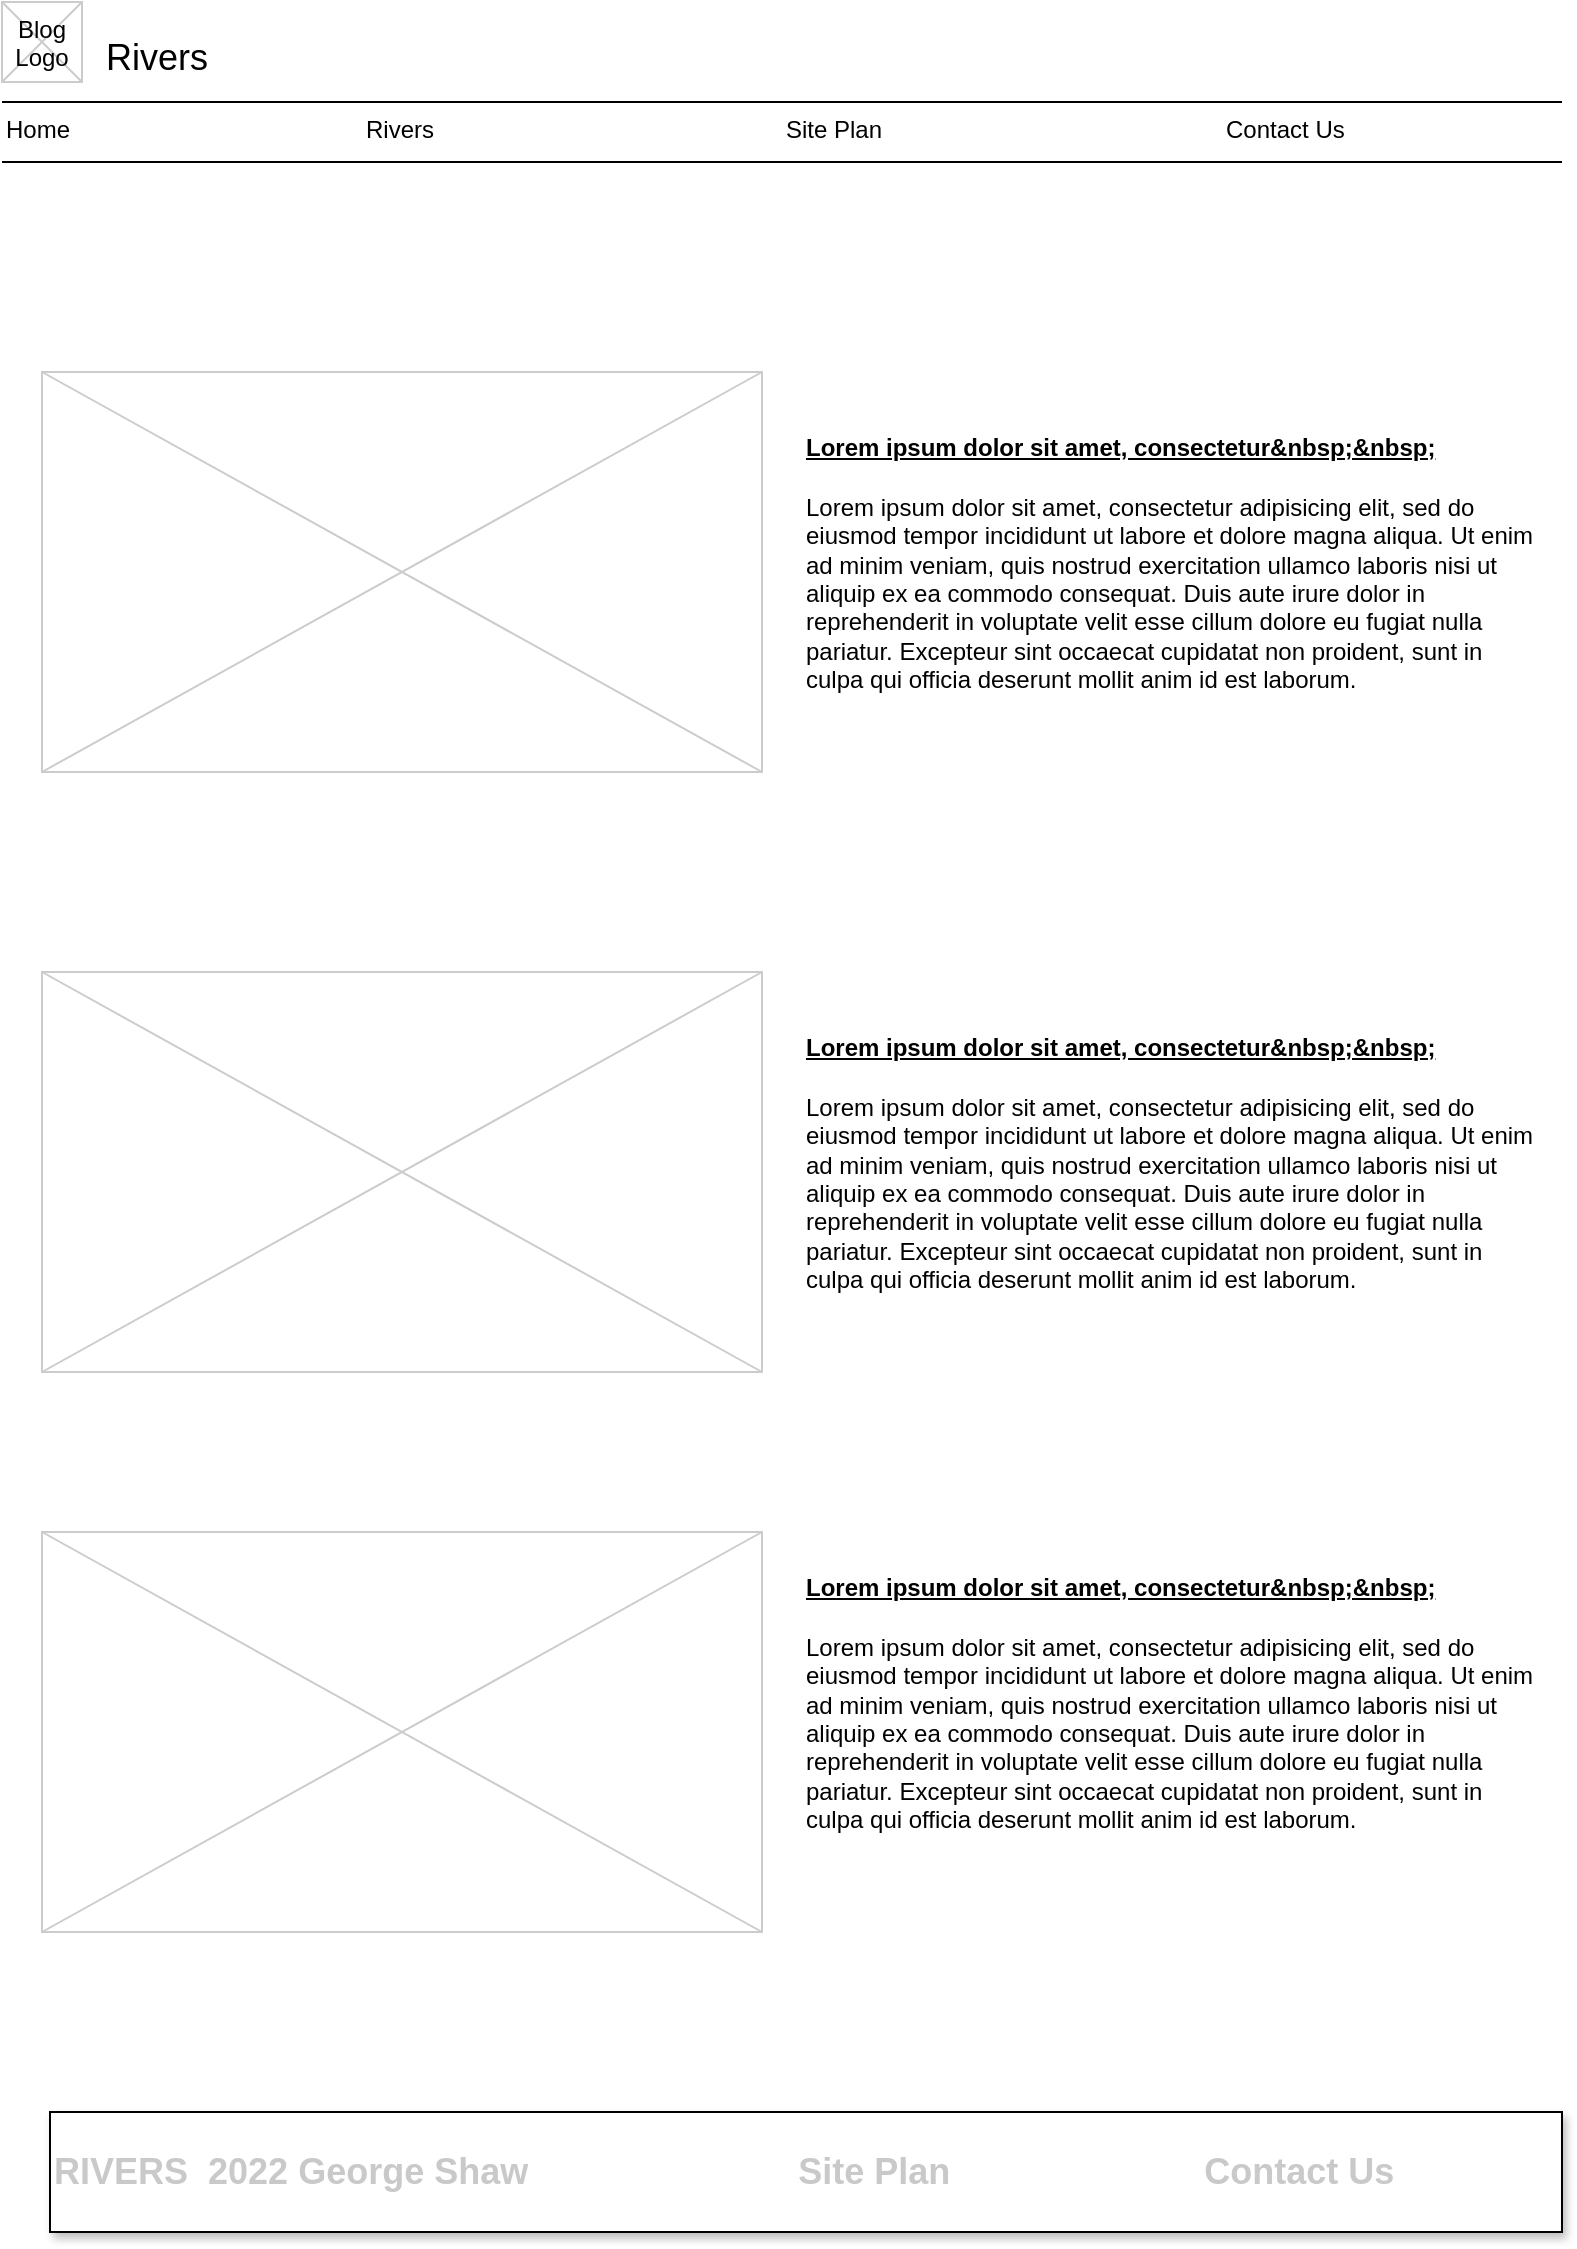 <mxfile version="20.3.0" type="device"><diagram name="Page-1" id="f1b7ffb7-ca1e-a977-7cf5-a751b3c06c05"><mxGraphModel dx="1102" dy="865" grid="1" gridSize="11" guides="1" tooltips="1" connect="1" arrows="1" fold="1" page="1" pageScale="1" pageWidth="826" pageHeight="1169" background="none" math="0" shadow="0"><root><mxCell id="0"/><mxCell id="1" parent="0"/><mxCell id="2" value="Rivers" style="text;spacingTop=-5;fontSize=18;fontStyle=0" parent="1" vertex="1"><mxGeometry x="70" y="30" width="230" height="20" as="geometry"/></mxCell><mxCell id="3" value="" style="line;strokeWidth=1" parent="1" vertex="1"><mxGeometry x="20" y="60" width="780" height="10" as="geometry"/></mxCell><mxCell id="4" value="" style="line;strokeWidth=1" parent="1" vertex="1"><mxGeometry x="20" y="90" width="780" height="10" as="geometry"/></mxCell><mxCell id="5" value="Home" style="text;spacingTop=-5;" parent="1" vertex="1"><mxGeometry x="20" y="70.0" width="30" height="20" as="geometry"/></mxCell><mxCell id="6" value="Rivers" style="text;spacingTop=-5;" parent="1" vertex="1"><mxGeometry x="200.0" y="70.0" width="30" height="20" as="geometry"/></mxCell><mxCell id="9" value="&#10;&#10;Lorem ipsum dolor sit amet, consectetur adipisicing elit, sed do eiusmod tempor incididunt ut labore et dolore magna aliqua. Ut enim ad minim veniam, quis nostrud exercitation ullamco laboris nisi ut aliquip ex ea commodo consequat. Duis aute irure dolor in reprehenderit in voluptate velit esse cillum dolore eu fugiat nulla pariatur. Excepteur sint occaecat cupidatat non proident, sunt in culpa qui officia deserunt mollit anim id est laborum.&#10;" style="text;spacingTop=-5;whiteSpace=wrap;align=left;fontStyle=0;shadow=1;" parent="1" vertex="1"><mxGeometry x="420" y="230" width="370" height="130" as="geometry"/></mxCell><mxCell id="20" value="" style="verticalLabelPosition=bottom;verticalAlign=top;strokeWidth=1;shape=mxgraph.mockup.graphics.iconGrid;strokeColor=#CCCCCC;gridSize=1,1;" parent="1" vertex="1"><mxGeometry x="20" y="15" width="40" height="40" as="geometry"/></mxCell><mxCell id="21" value="Blog &#10;Logo" style="text;spacingTop=-5;align=center" parent="1" vertex="1"><mxGeometry x="20" y="20" width="40" height="40" as="geometry"/></mxCell><mxCell id="25" value="" style="verticalLabelPosition=bottom;verticalAlign=top;strokeWidth=1;shape=mxgraph.mockup.graphics.iconGrid;strokeColor=#CCCCCC;gridSize=1,1;" parent="1" vertex="1"><mxGeometry x="40" y="200" width="360" height="200" as="geometry"/></mxCell><mxCell id="VZ8mChRCWljf3sFr2iUO-62" value="Site Plan" style="text;spacingTop=-5;" vertex="1" parent="1"><mxGeometry x="410" y="70" width="30" height="20" as="geometry"/></mxCell><mxCell id="VZ8mChRCWljf3sFr2iUO-63" value="Contact Us" style="text;spacingTop=-5;" vertex="1" parent="1"><mxGeometry x="630" y="70" width="30" height="20" as="geometry"/></mxCell><mxCell id="VZ8mChRCWljf3sFr2iUO-65" value="&#10;&#10;Lorem ipsum dolor sit amet, consectetur&amp;nbsp;&amp;nbsp;&#10;" style="text;spacingTop=-5;whiteSpace=wrap;align=left;fontStyle=5;shadow=1;" vertex="1" parent="1"><mxGeometry x="420" y="200" width="370" height="40" as="geometry"/></mxCell><mxCell id="VZ8mChRCWljf3sFr2iUO-66" value="&#10;&#10;Lorem ipsum dolor sit amet, consectetur adipisicing elit, sed do eiusmod tempor incididunt ut labore et dolore magna aliqua. Ut enim ad minim veniam, quis nostrud exercitation ullamco laboris nisi ut aliquip ex ea commodo consequat. Duis aute irure dolor in reprehenderit in voluptate velit esse cillum dolore eu fugiat nulla pariatur. Excepteur sint occaecat cupidatat non proident, sunt in culpa qui officia deserunt mollit anim id est laborum.&#10;" style="text;spacingTop=-5;whiteSpace=wrap;align=left;fontStyle=0;shadow=1;" vertex="1" parent="1"><mxGeometry x="420" y="530" width="370" height="130" as="geometry"/></mxCell><mxCell id="VZ8mChRCWljf3sFr2iUO-67" value="&#10;&#10;Lorem ipsum dolor sit amet, consectetur&amp;nbsp;&amp;nbsp;&#10;" style="text;spacingTop=-5;whiteSpace=wrap;align=left;fontStyle=5;shadow=1;" vertex="1" parent="1"><mxGeometry x="420" y="500" width="370" height="40" as="geometry"/></mxCell><mxCell id="VZ8mChRCWljf3sFr2iUO-68" value="&#10;&#10;Lorem ipsum dolor sit amet, consectetur adipisicing elit, sed do eiusmod tempor incididunt ut labore et dolore magna aliqua. Ut enim ad minim veniam, quis nostrud exercitation ullamco laboris nisi ut aliquip ex ea commodo consequat. Duis aute irure dolor in reprehenderit in voluptate velit esse cillum dolore eu fugiat nulla pariatur. Excepteur sint occaecat cupidatat non proident, sunt in culpa qui officia deserunt mollit anim id est laborum.&#10;" style="text;spacingTop=-5;whiteSpace=wrap;align=left;fontStyle=0;shadow=1;" vertex="1" parent="1"><mxGeometry x="420" y="800" width="370" height="130" as="geometry"/></mxCell><mxCell id="VZ8mChRCWljf3sFr2iUO-69" value="&#10;&#10;Lorem ipsum dolor sit amet, consectetur&amp;nbsp;&amp;nbsp;&#10;" style="text;spacingTop=-5;whiteSpace=wrap;align=left;fontStyle=5;shadow=1;" vertex="1" parent="1"><mxGeometry x="420" y="770" width="370" height="40" as="geometry"/></mxCell><mxCell id="VZ8mChRCWljf3sFr2iUO-70" value="" style="verticalLabelPosition=bottom;verticalAlign=top;strokeWidth=1;shape=mxgraph.mockup.graphics.iconGrid;strokeColor=#CCCCCC;gridSize=1,1;" vertex="1" parent="1"><mxGeometry x="40" y="500" width="360" height="200" as="geometry"/></mxCell><mxCell id="VZ8mChRCWljf3sFr2iUO-71" value="" style="verticalLabelPosition=bottom;verticalAlign=top;strokeWidth=1;shape=mxgraph.mockup.graphics.iconGrid;strokeColor=#CCCCCC;gridSize=1,1;" vertex="1" parent="1"><mxGeometry x="40" y="780" width="360" height="200" as="geometry"/></mxCell><mxCell id="VZ8mChRCWljf3sFr2iUO-72" value="&lt;h2&gt;RIVERS&amp;nbsp; 2022 George Shaw&amp;nbsp; &amp;nbsp; &amp;nbsp; &amp;nbsp; &amp;nbsp; &amp;nbsp; &amp;nbsp; &amp;nbsp; &amp;nbsp; &amp;nbsp; &amp;nbsp; &amp;nbsp; &amp;nbsp; &amp;nbsp;Site Plan&lt;span style=&quot;white-space: pre;&quot;&gt;&#9;&lt;/span&gt;&lt;span style=&quot;white-space: pre;&quot;&gt;&#9;&lt;/span&gt;&amp;nbsp; &amp;nbsp; &amp;nbsp; &amp;nbsp; &amp;nbsp; &amp;nbsp;Contact Us&lt;/h2&gt;&lt;div style=&quot;text-align: justify;&quot;&gt;&lt;/div&gt;" style="rounded=0;whiteSpace=wrap;html=1;shadow=1;align=left;fontColor=#C9C9C9;" vertex="1" parent="1"><mxGeometry x="44" y="1070" width="756" height="60" as="geometry"/></mxCell></root></mxGraphModel></diagram></mxfile>